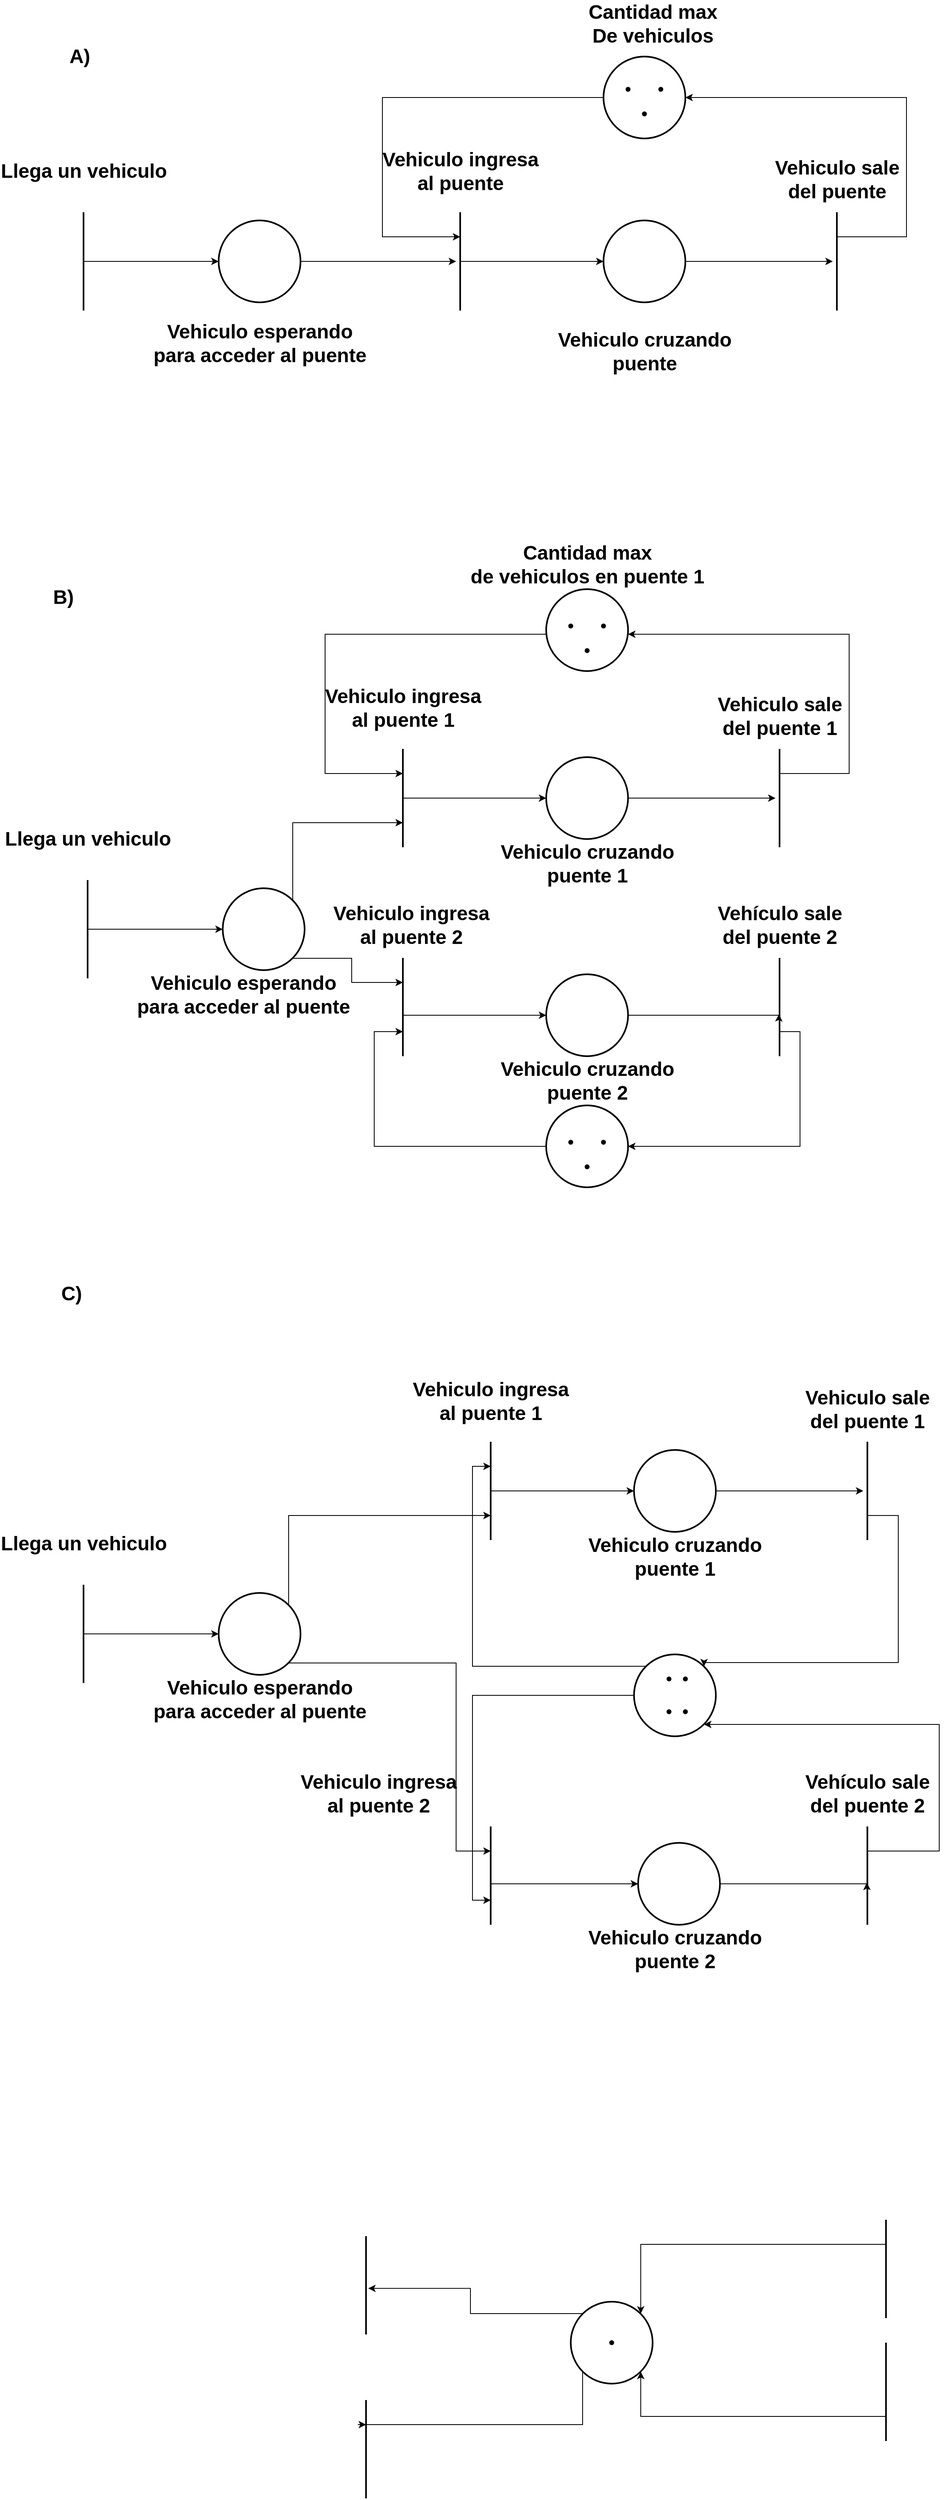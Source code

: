 <mxfile version="15.7.1" type="device"><diagram id="NvuIaBjEWWRvRsg5HXmi" name="Page-1"><mxGraphModel dx="2264" dy="803" grid="1" gridSize="10" guides="1" tooltips="1" connect="1" arrows="1" fold="1" page="1" pageScale="1" pageWidth="827" pageHeight="1169" math="0" shadow="0"><root><mxCell id="0"/><mxCell id="1" parent="0"/><mxCell id="IrgZ_g6ndEQJftwHDZR0-11" style="edgeStyle=orthogonalEdgeStyle;rounded=0;orthogonalLoop=1;jettySize=auto;html=1;exitX=1;exitY=0.5;exitDx=0;exitDy=0;exitPerimeter=0;" parent="1" source="IrgZ_g6ndEQJftwHDZR0-3" target="IrgZ_g6ndEQJftwHDZR0-10" edge="1"><mxGeometry relative="1" as="geometry"/></mxCell><mxCell id="IrgZ_g6ndEQJftwHDZR0-3" value="" style="strokeWidth=2;html=1;shape=mxgraph.flowchart.start_2;whiteSpace=wrap;" parent="1" vertex="1"><mxGeometry x="210" y="290" width="100" height="100" as="geometry"/></mxCell><mxCell id="IrgZ_g6ndEQJftwHDZR0-5" style="edgeStyle=orthogonalEdgeStyle;rounded=0;orthogonalLoop=1;jettySize=auto;html=1;exitX=0.75;exitY=0.5;exitDx=0;exitDy=0;exitPerimeter=0;entryX=0;entryY=0.5;entryDx=0;entryDy=0;entryPerimeter=0;" parent="1" source="IrgZ_g6ndEQJftwHDZR0-4" target="IrgZ_g6ndEQJftwHDZR0-3" edge="1"><mxGeometry relative="1" as="geometry"><Array as="points"><mxPoint x="45" y="340"/></Array></mxGeometry></mxCell><mxCell id="IrgZ_g6ndEQJftwHDZR0-4" value="" style="line;strokeWidth=2;direction=south;html=1;fillColor=#000000;" parent="1" vertex="1"><mxGeometry x="40" y="280" width="10" height="120" as="geometry"/></mxCell><mxCell id="IrgZ_g6ndEQJftwHDZR0-7" value="&lt;font style=&quot;vertical-align: inherit&quot;&gt;&lt;font style=&quot;vertical-align: inherit&quot;&gt;Llega un vehiculo&lt;/font&gt;&lt;/font&gt;" style="text;strokeColor=none;fillColor=none;html=1;fontSize=24;fontStyle=1;verticalAlign=middle;align=center;" parent="1" vertex="1"><mxGeometry x="-5" y="210" width="100" height="40" as="geometry"/></mxCell><mxCell id="IrgZ_g6ndEQJftwHDZR0-9" value="&lt;font style=&quot;vertical-align: inherit&quot;&gt;&lt;font style=&quot;vertical-align: inherit&quot;&gt;&lt;font style=&quot;vertical-align: inherit&quot;&gt;&lt;font style=&quot;vertical-align: inherit&quot;&gt;Vehiculo esperando&lt;br&gt;para acceder al puente&lt;br&gt;&lt;/font&gt;&lt;/font&gt;&lt;/font&gt;&lt;/font&gt;" style="text;strokeColor=none;fillColor=none;html=1;fontSize=24;fontStyle=1;verticalAlign=middle;align=center;" parent="1" vertex="1"><mxGeometry x="210" y="420" width="100" height="40" as="geometry"/></mxCell><mxCell id="IrgZ_g6ndEQJftwHDZR0-14" style="edgeStyle=orthogonalEdgeStyle;rounded=0;orthogonalLoop=1;jettySize=auto;html=1;exitX=0.75;exitY=0.5;exitDx=0;exitDy=0;exitPerimeter=0;entryX=0;entryY=0.5;entryDx=0;entryDy=0;entryPerimeter=0;" parent="1" source="IrgZ_g6ndEQJftwHDZR0-10" target="IrgZ_g6ndEQJftwHDZR0-13" edge="1"><mxGeometry relative="1" as="geometry"><Array as="points"><mxPoint x="505" y="340"/></Array></mxGeometry></mxCell><mxCell id="IrgZ_g6ndEQJftwHDZR0-10" value="" style="line;strokeWidth=2;direction=south;html=1;fillColor=#000000;" parent="1" vertex="1"><mxGeometry x="500" y="280" width="10" height="120" as="geometry"/></mxCell><mxCell id="IrgZ_g6ndEQJftwHDZR0-12" value="&lt;font style=&quot;vertical-align: inherit&quot;&gt;&lt;font style=&quot;vertical-align: inherit&quot;&gt;Vehiculo ingresa&lt;br&gt;al puente&lt;br&gt;&lt;/font&gt;&lt;/font&gt;" style="text;strokeColor=none;fillColor=none;html=1;fontSize=24;fontStyle=1;verticalAlign=middle;align=center;" parent="1" vertex="1"><mxGeometry x="455" y="210" width="100" height="40" as="geometry"/></mxCell><mxCell id="IrgZ_g6ndEQJftwHDZR0-17" style="edgeStyle=orthogonalEdgeStyle;rounded=0;orthogonalLoop=1;jettySize=auto;html=1;exitX=1;exitY=0.5;exitDx=0;exitDy=0;exitPerimeter=0;" parent="1" source="IrgZ_g6ndEQJftwHDZR0-13" target="IrgZ_g6ndEQJftwHDZR0-16" edge="1"><mxGeometry relative="1" as="geometry"/></mxCell><mxCell id="IrgZ_g6ndEQJftwHDZR0-13" value="" style="strokeWidth=2;html=1;shape=mxgraph.flowchart.start_2;whiteSpace=wrap;" parent="1" vertex="1"><mxGeometry x="680" y="290" width="100" height="100" as="geometry"/></mxCell><mxCell id="IrgZ_g6ndEQJftwHDZR0-15" value="&lt;font style=&quot;vertical-align: inherit&quot;&gt;&lt;font style=&quot;vertical-align: inherit&quot;&gt;&lt;font style=&quot;vertical-align: inherit&quot;&gt;&lt;font style=&quot;vertical-align: inherit&quot;&gt;Vehiculo cruzando&lt;br&gt;&lt;/font&gt;&lt;/font&gt;&lt;font style=&quot;vertical-align: inherit&quot;&gt;&lt;font style=&quot;vertical-align: inherit&quot;&gt;puente&lt;/font&gt;&lt;/font&gt;&lt;br&gt;&lt;/font&gt;&lt;/font&gt;" style="text;strokeColor=none;fillColor=none;html=1;fontSize=24;fontStyle=1;verticalAlign=middle;align=center;" parent="1" vertex="1"><mxGeometry x="680" y="430" width="100" height="40" as="geometry"/></mxCell><mxCell id="IrgZ_g6ndEQJftwHDZR0-24" style="edgeStyle=orthogonalEdgeStyle;rounded=0;orthogonalLoop=1;jettySize=auto;html=1;exitX=0.25;exitY=0.5;exitDx=0;exitDy=0;exitPerimeter=0;entryX=1;entryY=0.5;entryDx=0;entryDy=0;entryPerimeter=0;" parent="1" source="IrgZ_g6ndEQJftwHDZR0-16" target="IrgZ_g6ndEQJftwHDZR0-20" edge="1"><mxGeometry relative="1" as="geometry"><Array as="points"><mxPoint x="1050" y="310"/><mxPoint x="1050" y="140"/></Array></mxGeometry></mxCell><mxCell id="IrgZ_g6ndEQJftwHDZR0-16" value="" style="line;strokeWidth=2;direction=south;html=1;fillColor=#000000;" parent="1" vertex="1"><mxGeometry x="960" y="280" width="10" height="120" as="geometry"/></mxCell><mxCell id="IrgZ_g6ndEQJftwHDZR0-18" value="&lt;font style=&quot;vertical-align: inherit&quot;&gt;&lt;font style=&quot;vertical-align: inherit&quot;&gt;&lt;font style=&quot;vertical-align: inherit&quot;&gt;&lt;font style=&quot;vertical-align: inherit&quot;&gt;Vehiculo sale&lt;br&gt;&lt;/font&gt;&lt;/font&gt;&lt;font style=&quot;vertical-align: inherit&quot;&gt;&lt;font style=&quot;vertical-align: inherit&quot;&gt;del puente&lt;/font&gt;&lt;/font&gt;&lt;br&gt;&lt;/font&gt;&lt;/font&gt;" style="text;strokeColor=none;fillColor=none;html=1;fontSize=24;fontStyle=1;verticalAlign=middle;align=center;" parent="1" vertex="1"><mxGeometry x="915" y="220" width="100" height="40" as="geometry"/></mxCell><mxCell id="IrgZ_g6ndEQJftwHDZR0-25" style="edgeStyle=orthogonalEdgeStyle;rounded=0;orthogonalLoop=1;jettySize=auto;html=1;exitX=0;exitY=0.5;exitDx=0;exitDy=0;exitPerimeter=0;entryX=0.25;entryY=0.5;entryDx=0;entryDy=0;entryPerimeter=0;" parent="1" source="IrgZ_g6ndEQJftwHDZR0-20" target="IrgZ_g6ndEQJftwHDZR0-10" edge="1"><mxGeometry relative="1" as="geometry"><Array as="points"><mxPoint x="410" y="140"/><mxPoint x="410" y="310"/></Array></mxGeometry></mxCell><mxCell id="IrgZ_g6ndEQJftwHDZR0-20" value="" style="strokeWidth=2;html=1;shape=mxgraph.flowchart.start_2;whiteSpace=wrap;" parent="1" vertex="1"><mxGeometry x="680" y="90" width="100" height="100" as="geometry"/></mxCell><mxCell id="IrgZ_g6ndEQJftwHDZR0-21" value="" style="shape=waypoint;sketch=0;fillStyle=solid;size=6;pointerEvents=1;points=[];fillColor=none;resizable=0;rotatable=0;perimeter=centerPerimeter;snapToPoint=1;" parent="1" vertex="1"><mxGeometry x="690" y="110" width="40" height="40" as="geometry"/></mxCell><mxCell id="IrgZ_g6ndEQJftwHDZR0-22" value="" style="shape=waypoint;sketch=0;fillStyle=solid;size=6;pointerEvents=1;points=[];fillColor=none;resizable=0;rotatable=0;perimeter=centerPerimeter;snapToPoint=1;fontStyle=1" parent="1" vertex="1"><mxGeometry x="730" y="110" width="40" height="40" as="geometry"/></mxCell><mxCell id="IrgZ_g6ndEQJftwHDZR0-23" value="" style="shape=waypoint;sketch=0;fillStyle=solid;size=6;pointerEvents=1;points=[];fillColor=none;resizable=0;rotatable=0;perimeter=centerPerimeter;snapToPoint=1;" parent="1" vertex="1"><mxGeometry x="710" y="140" width="40" height="40" as="geometry"/></mxCell><mxCell id="IrgZ_g6ndEQJftwHDZR0-56" style="edgeStyle=orthogonalEdgeStyle;rounded=0;orthogonalLoop=1;jettySize=auto;html=1;exitX=0.855;exitY=0.145;exitDx=0;exitDy=0;exitPerimeter=0;entryX=0.75;entryY=0.5;entryDx=0;entryDy=0;entryPerimeter=0;" parent="1" source="IrgZ_g6ndEQJftwHDZR0-31" target="IrgZ_g6ndEQJftwHDZR0-37" edge="1"><mxGeometry relative="1" as="geometry"><Array as="points"><mxPoint x="301" y="1025"/></Array></mxGeometry></mxCell><mxCell id="IrgZ_g6ndEQJftwHDZR0-58" style="edgeStyle=orthogonalEdgeStyle;rounded=0;orthogonalLoop=1;jettySize=auto;html=1;exitX=0.855;exitY=0.855;exitDx=0;exitDy=0;exitPerimeter=0;entryX=0.25;entryY=0.5;entryDx=0;entryDy=0;entryPerimeter=0;" parent="1" source="IrgZ_g6ndEQJftwHDZR0-31" target="IrgZ_g6ndEQJftwHDZR0-57" edge="1"><mxGeometry relative="1" as="geometry"/></mxCell><mxCell id="IrgZ_g6ndEQJftwHDZR0-31" value="" style="strokeWidth=2;html=1;shape=mxgraph.flowchart.start_2;whiteSpace=wrap;" parent="1" vertex="1"><mxGeometry x="215" y="1105" width="100" height="100" as="geometry"/></mxCell><mxCell id="IrgZ_g6ndEQJftwHDZR0-32" style="edgeStyle=orthogonalEdgeStyle;rounded=0;orthogonalLoop=1;jettySize=auto;html=1;exitX=0.75;exitY=0.5;exitDx=0;exitDy=0;exitPerimeter=0;entryX=0;entryY=0.5;entryDx=0;entryDy=0;entryPerimeter=0;" parent="1" source="IrgZ_g6ndEQJftwHDZR0-33" target="IrgZ_g6ndEQJftwHDZR0-31" edge="1"><mxGeometry relative="1" as="geometry"><Array as="points"><mxPoint x="50" y="1155"/></Array></mxGeometry></mxCell><mxCell id="IrgZ_g6ndEQJftwHDZR0-33" value="" style="line;strokeWidth=2;direction=south;html=1;fillColor=#000000;" parent="1" vertex="1"><mxGeometry x="45" y="1095" width="10" height="120" as="geometry"/></mxCell><mxCell id="IrgZ_g6ndEQJftwHDZR0-34" value="&lt;font style=&quot;vertical-align: inherit&quot;&gt;&lt;font style=&quot;vertical-align: inherit&quot;&gt;Llega un vehiculo&lt;/font&gt;&lt;/font&gt;" style="text;strokeColor=none;fillColor=none;html=1;fontSize=24;fontStyle=1;verticalAlign=middle;align=center;" parent="1" vertex="1"><mxGeometry y="1025" width="100" height="40" as="geometry"/></mxCell><mxCell id="IrgZ_g6ndEQJftwHDZR0-35" value="&lt;font style=&quot;vertical-align: inherit&quot;&gt;&lt;font style=&quot;vertical-align: inherit&quot;&gt;&lt;font style=&quot;vertical-align: inherit&quot;&gt;&lt;font style=&quot;vertical-align: inherit&quot;&gt;Vehiculo esperando&lt;br&gt;para acceder al puente&lt;br&gt;&lt;/font&gt;&lt;/font&gt;&lt;/font&gt;&lt;/font&gt;" style="text;strokeColor=none;fillColor=none;html=1;fontSize=24;fontStyle=1;verticalAlign=middle;align=center;" parent="1" vertex="1"><mxGeometry x="190" y="1215" width="100" height="40" as="geometry"/></mxCell><mxCell id="IrgZ_g6ndEQJftwHDZR0-36" style="edgeStyle=orthogonalEdgeStyle;rounded=0;orthogonalLoop=1;jettySize=auto;html=1;exitX=0.75;exitY=0.5;exitDx=0;exitDy=0;exitPerimeter=0;entryX=0;entryY=0.5;entryDx=0;entryDy=0;entryPerimeter=0;" parent="1" source="IrgZ_g6ndEQJftwHDZR0-37" target="IrgZ_g6ndEQJftwHDZR0-40" edge="1"><mxGeometry relative="1" as="geometry"><Array as="points"><mxPoint x="435" y="995"/></Array></mxGeometry></mxCell><mxCell id="IrgZ_g6ndEQJftwHDZR0-37" value="" style="line;strokeWidth=2;direction=south;html=1;fillColor=#000000;" parent="1" vertex="1"><mxGeometry x="430" y="935" width="10" height="120" as="geometry"/></mxCell><mxCell id="IrgZ_g6ndEQJftwHDZR0-38" value="&lt;font style=&quot;vertical-align: inherit&quot;&gt;&lt;font style=&quot;vertical-align: inherit&quot;&gt;&lt;font style=&quot;vertical-align: inherit&quot;&gt;&lt;font style=&quot;vertical-align: inherit&quot;&gt;Vehiculo ingresa &lt;/font&gt;&lt;/font&gt;&lt;br&gt;&lt;font style=&quot;vertical-align: inherit&quot;&gt;&lt;font style=&quot;vertical-align: inherit&quot;&gt;al puente 1&lt;/font&gt;&lt;/font&gt;&lt;br&gt;&lt;/font&gt;&lt;/font&gt;" style="text;strokeColor=none;fillColor=none;html=1;fontSize=24;fontStyle=1;verticalAlign=middle;align=center;" parent="1" vertex="1"><mxGeometry x="385" y="865" width="100" height="40" as="geometry"/></mxCell><mxCell id="IrgZ_g6ndEQJftwHDZR0-39" style="edgeStyle=orthogonalEdgeStyle;rounded=0;orthogonalLoop=1;jettySize=auto;html=1;exitX=1;exitY=0.5;exitDx=0;exitDy=0;exitPerimeter=0;" parent="1" source="IrgZ_g6ndEQJftwHDZR0-40" target="IrgZ_g6ndEQJftwHDZR0-44" edge="1"><mxGeometry relative="1" as="geometry"/></mxCell><mxCell id="IrgZ_g6ndEQJftwHDZR0-40" value="" style="strokeWidth=2;html=1;shape=mxgraph.flowchart.start_2;whiteSpace=wrap;" parent="1" vertex="1"><mxGeometry x="610" y="945" width="100" height="100" as="geometry"/></mxCell><mxCell id="IrgZ_g6ndEQJftwHDZR0-41" value="&lt;font style=&quot;vertical-align: inherit&quot;&gt;&lt;font style=&quot;vertical-align: inherit&quot;&gt;&lt;font style=&quot;vertical-align: inherit&quot;&gt;&lt;font style=&quot;vertical-align: inherit&quot;&gt;&lt;font style=&quot;vertical-align: inherit&quot;&gt;&lt;font style=&quot;vertical-align: inherit&quot;&gt;Vehiculo cruzando &lt;/font&gt;&lt;/font&gt;&lt;br&gt;&lt;/font&gt;&lt;/font&gt;&lt;font style=&quot;vertical-align: inherit&quot;&gt;&lt;font style=&quot;vertical-align: inherit&quot;&gt;&lt;font style=&quot;vertical-align: inherit&quot;&gt;&lt;font style=&quot;vertical-align: inherit&quot;&gt;puente 1&lt;/font&gt;&lt;/font&gt;&lt;/font&gt;&lt;/font&gt;&lt;br&gt;&lt;/font&gt;&lt;/font&gt;" style="text;strokeColor=none;fillColor=none;html=1;fontSize=24;fontStyle=1;verticalAlign=middle;align=center;" parent="1" vertex="1"><mxGeometry x="610" y="1055" width="100" height="40" as="geometry"/></mxCell><mxCell id="IrgZ_g6ndEQJftwHDZR0-42" style="edgeStyle=orthogonalEdgeStyle;rounded=0;orthogonalLoop=1;jettySize=auto;html=1;exitX=0.25;exitY=0.5;exitDx=0;exitDy=0;exitPerimeter=0;entryX=1;entryY=0.5;entryDx=0;entryDy=0;entryPerimeter=0;" parent="1" source="IrgZ_g6ndEQJftwHDZR0-44" edge="1"><mxGeometry relative="1" as="geometry"><Array as="points"><mxPoint x="980" y="965"/><mxPoint x="980" y="795"/></Array><mxPoint x="710" y="795" as="targetPoint"/></mxGeometry></mxCell><mxCell id="IrgZ_g6ndEQJftwHDZR0-44" value="" style="line;strokeWidth=2;direction=south;html=1;fillColor=#000000;" parent="1" vertex="1"><mxGeometry x="890" y="935" width="10" height="120" as="geometry"/></mxCell><mxCell id="IrgZ_g6ndEQJftwHDZR0-45" value="&lt;font style=&quot;vertical-align: inherit&quot;&gt;&lt;font style=&quot;vertical-align: inherit&quot;&gt;&lt;font style=&quot;vertical-align: inherit&quot;&gt;&lt;font style=&quot;vertical-align: inherit&quot;&gt;&lt;font style=&quot;vertical-align: inherit&quot;&gt;&lt;font style=&quot;vertical-align: inherit&quot;&gt;Vehiculo sale&lt;/font&gt;&lt;/font&gt;&lt;br&gt;&lt;/font&gt;&lt;/font&gt;&lt;font style=&quot;vertical-align: inherit&quot;&gt;&lt;font style=&quot;vertical-align: inherit&quot;&gt;&lt;font style=&quot;vertical-align: inherit&quot;&gt;&lt;font style=&quot;vertical-align: inherit&quot;&gt;del puente 1&lt;/font&gt;&lt;/font&gt;&lt;/font&gt;&lt;/font&gt;&lt;br&gt;&lt;/font&gt;&lt;/font&gt;" style="text;strokeColor=none;fillColor=none;html=1;fontSize=24;fontStyle=1;verticalAlign=middle;align=center;" parent="1" vertex="1"><mxGeometry x="845" y="875" width="100" height="40" as="geometry"/></mxCell><mxCell id="IrgZ_g6ndEQJftwHDZR0-46" style="edgeStyle=orthogonalEdgeStyle;rounded=0;orthogonalLoop=1;jettySize=auto;html=1;exitX=0;exitY=0.5;exitDx=0;exitDy=0;exitPerimeter=0;entryX=0.25;entryY=0.5;entryDx=0;entryDy=0;entryPerimeter=0;" parent="1" target="IrgZ_g6ndEQJftwHDZR0-37" edge="1"><mxGeometry relative="1" as="geometry"><Array as="points"><mxPoint x="340" y="795"/><mxPoint x="340" y="965"/></Array><mxPoint x="610" y="795" as="sourcePoint"/></mxGeometry></mxCell><mxCell id="IrgZ_g6ndEQJftwHDZR0-47" value="" style="strokeWidth=2;html=1;shape=mxgraph.flowchart.start_2;whiteSpace=wrap;" parent="1" vertex="1"><mxGeometry x="610" y="740" width="100" height="100" as="geometry"/></mxCell><mxCell id="IrgZ_g6ndEQJftwHDZR0-48" value="" style="shape=waypoint;sketch=0;fillStyle=solid;size=6;pointerEvents=1;points=[];fillColor=none;resizable=0;rotatable=0;perimeter=centerPerimeter;snapToPoint=1;" parent="1" vertex="1"><mxGeometry x="620" y="765" width="40" height="40" as="geometry"/></mxCell><mxCell id="IrgZ_g6ndEQJftwHDZR0-49" value="" style="shape=waypoint;sketch=0;fillStyle=solid;size=6;pointerEvents=1;points=[];fillColor=none;resizable=0;rotatable=0;perimeter=centerPerimeter;snapToPoint=1;fontStyle=1" parent="1" vertex="1"><mxGeometry x="660" y="765" width="40" height="40" as="geometry"/></mxCell><mxCell id="IrgZ_g6ndEQJftwHDZR0-50" value="" style="shape=waypoint;sketch=0;fillStyle=solid;size=6;pointerEvents=1;points=[];fillColor=none;resizable=0;rotatable=0;perimeter=centerPerimeter;snapToPoint=1;" parent="1" vertex="1"><mxGeometry x="640" y="795" width="40" height="40" as="geometry"/></mxCell><mxCell id="IrgZ_g6ndEQJftwHDZR0-52" value="&lt;font style=&quot;vertical-align: inherit&quot;&gt;&lt;font style=&quot;vertical-align: inherit&quot;&gt;A)&lt;/font&gt;&lt;/font&gt;" style="text;strokeColor=none;fillColor=none;html=1;fontSize=24;fontStyle=1;verticalAlign=middle;align=center;" parent="1" vertex="1"><mxGeometry x="-10" y="70" width="100" height="40" as="geometry"/></mxCell><mxCell id="IrgZ_g6ndEQJftwHDZR0-54" value="&lt;font style=&quot;vertical-align: inherit&quot;&gt;&lt;font style=&quot;vertical-align: inherit&quot;&gt;&lt;font style=&quot;vertical-align: inherit&quot;&gt;&lt;font style=&quot;vertical-align: inherit&quot;&gt;Cantidad max&lt;br&gt;&lt;/font&gt;&lt;/font&gt;&lt;font style=&quot;vertical-align: inherit&quot;&gt;&lt;font style=&quot;vertical-align: inherit&quot;&gt;De vehiculos&lt;/font&gt;&lt;/font&gt;&lt;br&gt;&lt;/font&gt;&lt;/font&gt;" style="text;strokeColor=none;fillColor=none;html=1;fontSize=24;fontStyle=1;verticalAlign=middle;align=center;" parent="1" vertex="1"><mxGeometry x="690" y="30" width="100" height="40" as="geometry"/></mxCell><mxCell id="IrgZ_g6ndEQJftwHDZR0-55" value="&lt;font style=&quot;vertical-align: inherit&quot;&gt;&lt;font style=&quot;vertical-align: inherit&quot;&gt;&lt;font style=&quot;vertical-align: inherit&quot;&gt;&lt;font style=&quot;vertical-align: inherit&quot;&gt;&lt;font style=&quot;vertical-align: inherit&quot;&gt;&lt;font style=&quot;vertical-align: inherit&quot;&gt;Cantidad max &lt;/font&gt;&lt;/font&gt;&lt;br&gt;&lt;/font&gt;&lt;/font&gt;&lt;font style=&quot;vertical-align: inherit&quot;&gt;&lt;font style=&quot;vertical-align: inherit&quot;&gt;&lt;font style=&quot;vertical-align: inherit&quot;&gt;&lt;font style=&quot;vertical-align: inherit&quot;&gt;de vehiculos en puente 1&lt;/font&gt;&lt;/font&gt;&lt;/font&gt;&lt;/font&gt;&lt;br&gt;&lt;/font&gt;&lt;/font&gt;" style="text;strokeColor=none;fillColor=none;html=1;fontSize=24;fontStyle=1;verticalAlign=middle;align=center;" parent="1" vertex="1"><mxGeometry x="610" y="690" width="100" height="40" as="geometry"/></mxCell><mxCell id="IrgZ_g6ndEQJftwHDZR0-60" style="edgeStyle=orthogonalEdgeStyle;rounded=0;orthogonalLoop=1;jettySize=auto;html=1;exitX=0.75;exitY=0.5;exitDx=0;exitDy=0;exitPerimeter=0;entryX=0;entryY=0.5;entryDx=0;entryDy=0;entryPerimeter=0;" parent="1" source="IrgZ_g6ndEQJftwHDZR0-57" target="IrgZ_g6ndEQJftwHDZR0-59" edge="1"><mxGeometry relative="1" as="geometry"><Array as="points"><mxPoint x="435" y="1260"/></Array></mxGeometry></mxCell><mxCell id="IrgZ_g6ndEQJftwHDZR0-57" value="" style="line;strokeWidth=2;direction=south;html=1;fillColor=#000000;" parent="1" vertex="1"><mxGeometry x="430" y="1190" width="10" height="120" as="geometry"/></mxCell><mxCell id="IrgZ_g6ndEQJftwHDZR0-62" style="edgeStyle=orthogonalEdgeStyle;rounded=0;orthogonalLoop=1;jettySize=auto;html=1;exitX=1;exitY=0.5;exitDx=0;exitDy=0;exitPerimeter=0;entryX=0.572;entryY=0.567;entryDx=0;entryDy=0;entryPerimeter=0;" parent="1" source="IrgZ_g6ndEQJftwHDZR0-59" target="IrgZ_g6ndEQJftwHDZR0-61" edge="1"><mxGeometry relative="1" as="geometry"><Array as="points"><mxPoint x="894" y="1260"/></Array></mxGeometry></mxCell><mxCell id="IrgZ_g6ndEQJftwHDZR0-59" value="" style="strokeWidth=2;html=1;shape=mxgraph.flowchart.start_2;whiteSpace=wrap;" parent="1" vertex="1"><mxGeometry x="610" y="1210" width="100" height="100" as="geometry"/></mxCell><mxCell id="IrgZ_g6ndEQJftwHDZR0-69" style="edgeStyle=orthogonalEdgeStyle;rounded=0;orthogonalLoop=1;jettySize=auto;html=1;exitX=0.75;exitY=0.5;exitDx=0;exitDy=0;exitPerimeter=0;entryX=1;entryY=0.5;entryDx=0;entryDy=0;entryPerimeter=0;" parent="1" source="IrgZ_g6ndEQJftwHDZR0-61" target="IrgZ_g6ndEQJftwHDZR0-63" edge="1"><mxGeometry relative="1" as="geometry"><Array as="points"><mxPoint x="920" y="1280"/><mxPoint x="920" y="1420"/></Array></mxGeometry></mxCell><mxCell id="IrgZ_g6ndEQJftwHDZR0-61" value="" style="line;strokeWidth=2;direction=south;html=1;fillColor=#000000;" parent="1" vertex="1"><mxGeometry x="890" y="1190" width="10" height="120" as="geometry"/></mxCell><mxCell id="IrgZ_g6ndEQJftwHDZR0-70" style="edgeStyle=orthogonalEdgeStyle;rounded=0;orthogonalLoop=1;jettySize=auto;html=1;exitX=0;exitY=0.5;exitDx=0;exitDy=0;exitPerimeter=0;entryX=0.75;entryY=0.5;entryDx=0;entryDy=0;entryPerimeter=0;" parent="1" source="IrgZ_g6ndEQJftwHDZR0-63" target="IrgZ_g6ndEQJftwHDZR0-57" edge="1"><mxGeometry relative="1" as="geometry"><Array as="points"><mxPoint x="400" y="1420"/><mxPoint x="400" y="1280"/></Array></mxGeometry></mxCell><mxCell id="IrgZ_g6ndEQJftwHDZR0-63" value="" style="strokeWidth=2;html=1;shape=mxgraph.flowchart.start_2;whiteSpace=wrap;" parent="1" vertex="1"><mxGeometry x="610" y="1370" width="100" height="100" as="geometry"/></mxCell><mxCell id="IrgZ_g6ndEQJftwHDZR0-64" value="" style="shape=waypoint;sketch=0;fillStyle=solid;size=6;pointerEvents=1;points=[];fillColor=none;resizable=0;rotatable=0;perimeter=centerPerimeter;snapToPoint=1;" parent="1" vertex="1"><mxGeometry x="620" y="1395" width="40" height="40" as="geometry"/></mxCell><mxCell id="IrgZ_g6ndEQJftwHDZR0-65" value="" style="shape=waypoint;sketch=0;fillStyle=solid;size=6;pointerEvents=1;points=[];fillColor=none;resizable=0;rotatable=0;perimeter=centerPerimeter;snapToPoint=1;fontStyle=1" parent="1" vertex="1"><mxGeometry x="660" y="1395" width="40" height="40" as="geometry"/></mxCell><mxCell id="IrgZ_g6ndEQJftwHDZR0-66" value="" style="shape=waypoint;sketch=0;fillStyle=solid;size=6;pointerEvents=1;points=[];fillColor=none;resizable=0;rotatable=0;perimeter=centerPerimeter;snapToPoint=1;" parent="1" vertex="1"><mxGeometry x="640" y="1425" width="40" height="40" as="geometry"/></mxCell><mxCell id="IrgZ_g6ndEQJftwHDZR0-71" value="&lt;font style=&quot;vertical-align: inherit&quot;&gt;&lt;font style=&quot;vertical-align: inherit&quot;&gt;&lt;font style=&quot;vertical-align: inherit&quot;&gt;&lt;font style=&quot;vertical-align: inherit&quot;&gt;&lt;font style=&quot;vertical-align: inherit&quot;&gt;&lt;font style=&quot;vertical-align: inherit&quot;&gt;&lt;font style=&quot;vertical-align: inherit&quot;&gt;&lt;font style=&quot;vertical-align: inherit&quot;&gt;Vehiculo cruzando &lt;/font&gt;&lt;/font&gt;&lt;/font&gt;&lt;/font&gt;&lt;br&gt;&lt;/font&gt;&lt;/font&gt;&lt;font style=&quot;vertical-align: inherit&quot;&gt;&lt;font style=&quot;vertical-align: inherit&quot;&gt;&lt;font style=&quot;vertical-align: inherit&quot;&gt;&lt;font style=&quot;vertical-align: inherit&quot;&gt;&lt;font style=&quot;vertical-align: inherit&quot;&gt;&lt;font style=&quot;vertical-align: inherit&quot;&gt;puente 2&lt;/font&gt;&lt;/font&gt;&lt;/font&gt;&lt;/font&gt;&lt;/font&gt;&lt;/font&gt;&lt;br&gt;&lt;/font&gt;&lt;/font&gt;" style="text;strokeColor=none;fillColor=none;html=1;fontSize=24;fontStyle=1;verticalAlign=middle;align=center;" parent="1" vertex="1"><mxGeometry x="610" y="1320" width="100" height="40" as="geometry"/></mxCell><mxCell id="IrgZ_g6ndEQJftwHDZR0-72" value="&lt;font style=&quot;vertical-align: inherit&quot;&gt;&lt;font style=&quot;vertical-align: inherit&quot;&gt;&lt;font style=&quot;vertical-align: inherit&quot;&gt;&lt;font style=&quot;vertical-align: inherit&quot;&gt;&lt;font style=&quot;vertical-align: inherit&quot;&gt;&lt;font style=&quot;vertical-align: inherit&quot;&gt;Vehiculo ingresa &lt;/font&gt;&lt;/font&gt;&lt;/font&gt;&lt;/font&gt;&lt;br&gt;&lt;font style=&quot;vertical-align: inherit&quot;&gt;&lt;font style=&quot;vertical-align: inherit&quot;&gt;&lt;font style=&quot;vertical-align: inherit&quot;&gt;&lt;font style=&quot;vertical-align: inherit&quot;&gt;al puente 2&lt;/font&gt;&lt;/font&gt;&lt;/font&gt;&lt;/font&gt;&lt;br&gt;&lt;/font&gt;&lt;/font&gt;" style="text;strokeColor=none;fillColor=none;html=1;fontSize=24;fontStyle=1;verticalAlign=middle;align=center;" parent="1" vertex="1"><mxGeometry x="395" y="1130" width="100" height="40" as="geometry"/></mxCell><mxCell id="IrgZ_g6ndEQJftwHDZR0-73" value="&lt;font style=&quot;vertical-align: inherit&quot;&gt;&lt;font style=&quot;vertical-align: inherit&quot;&gt;&lt;font style=&quot;vertical-align: inherit&quot;&gt;&lt;font style=&quot;vertical-align: inherit&quot;&gt;&lt;font style=&quot;vertical-align: inherit&quot;&gt;&lt;font style=&quot;vertical-align: inherit&quot;&gt;&lt;font style=&quot;vertical-align: inherit&quot;&gt;&lt;font style=&quot;vertical-align: inherit&quot;&gt;&lt;font style=&quot;vertical-align: inherit&quot;&gt;&lt;font style=&quot;vertical-align: inherit&quot;&gt;Vehículo sale&lt;/font&gt;&lt;/font&gt;&lt;/font&gt;&lt;/font&gt;&lt;/font&gt;&lt;/font&gt;&lt;/font&gt;&lt;/font&gt;&lt;br&gt;&lt;font style=&quot;vertical-align: inherit&quot;&gt;&lt;font style=&quot;vertical-align: inherit&quot;&gt;&lt;font style=&quot;vertical-align: inherit&quot;&gt;&lt;font style=&quot;vertical-align: inherit&quot;&gt;&lt;font style=&quot;vertical-align: inherit&quot;&gt;&lt;font style=&quot;vertical-align: inherit&quot;&gt;&lt;font style=&quot;vertical-align: inherit&quot;&gt;&lt;font style=&quot;vertical-align: inherit&quot;&gt;del puente 2&lt;/font&gt;&lt;/font&gt;&lt;/font&gt;&lt;/font&gt;&lt;/font&gt;&lt;/font&gt;&lt;/font&gt;&lt;/font&gt;&lt;br&gt;&lt;/font&gt;&lt;/font&gt;" style="text;strokeColor=none;fillColor=none;html=1;fontSize=24;fontStyle=1;verticalAlign=middle;align=center;" parent="1" vertex="1"><mxGeometry x="845" y="1130" width="100" height="40" as="geometry"/></mxCell><mxCell id="IrgZ_g6ndEQJftwHDZR0-74" value="&lt;font style=&quot;vertical-align: inherit&quot;&gt;&lt;font style=&quot;vertical-align: inherit&quot;&gt;&lt;font style=&quot;vertical-align: inherit&quot;&gt;&lt;font style=&quot;vertical-align: inherit&quot;&gt;B)&lt;/font&gt;&lt;/font&gt;&lt;/font&gt;&lt;/font&gt;" style="text;strokeColor=none;fillColor=none;html=1;fontSize=24;fontStyle=1;verticalAlign=middle;align=center;" parent="1" vertex="1"><mxGeometry x="-30" y="730" width="100" height="40" as="geometry"/></mxCell><mxCell id="IrgZ_g6ndEQJftwHDZR0-111" style="edgeStyle=orthogonalEdgeStyle;rounded=0;orthogonalLoop=1;jettySize=auto;html=1;exitX=0.855;exitY=0.145;exitDx=0;exitDy=0;exitPerimeter=0;entryX=0.75;entryY=0.5;entryDx=0;entryDy=0;entryPerimeter=0;" parent="1" source="IrgZ_g6ndEQJftwHDZR0-77" target="IrgZ_g6ndEQJftwHDZR0-83" edge="1"><mxGeometry relative="1" as="geometry"><Array as="points"><mxPoint x="296" y="1871"/></Array></mxGeometry></mxCell><mxCell id="IrgZ_g6ndEQJftwHDZR0-112" style="edgeStyle=orthogonalEdgeStyle;rounded=0;orthogonalLoop=1;jettySize=auto;html=1;exitX=0.855;exitY=0.855;exitDx=0;exitDy=0;exitPerimeter=0;entryX=0.25;entryY=0.5;entryDx=0;entryDy=0;entryPerimeter=0;" parent="1" source="IrgZ_g6ndEQJftwHDZR0-77" target="IrgZ_g6ndEQJftwHDZR0-98" edge="1"><mxGeometry relative="1" as="geometry"><Array as="points"><mxPoint x="500" y="2051"/><mxPoint x="500" y="2280"/></Array></mxGeometry></mxCell><mxCell id="IrgZ_g6ndEQJftwHDZR0-77" value="" style="strokeWidth=2;html=1;shape=mxgraph.flowchart.start_2;whiteSpace=wrap;" parent="1" vertex="1"><mxGeometry x="210" y="1965" width="100" height="100" as="geometry"/></mxCell><mxCell id="IrgZ_g6ndEQJftwHDZR0-78" style="edgeStyle=orthogonalEdgeStyle;rounded=0;orthogonalLoop=1;jettySize=auto;html=1;exitX=0.75;exitY=0.5;exitDx=0;exitDy=0;exitPerimeter=0;entryX=0;entryY=0.5;entryDx=0;entryDy=0;entryPerimeter=0;" parent="1" source="IrgZ_g6ndEQJftwHDZR0-79" target="IrgZ_g6ndEQJftwHDZR0-77" edge="1"><mxGeometry relative="1" as="geometry"><Array as="points"><mxPoint x="45" y="2015"/></Array></mxGeometry></mxCell><mxCell id="IrgZ_g6ndEQJftwHDZR0-79" value="" style="line;strokeWidth=2;direction=south;html=1;fillColor=#000000;" parent="1" vertex="1"><mxGeometry x="40" y="1955" width="10" height="120" as="geometry"/></mxCell><mxCell id="IrgZ_g6ndEQJftwHDZR0-80" value="&lt;font style=&quot;vertical-align: inherit&quot;&gt;&lt;font style=&quot;vertical-align: inherit&quot;&gt;Llega un vehiculo&lt;/font&gt;&lt;/font&gt;" style="text;strokeColor=none;fillColor=none;html=1;fontSize=24;fontStyle=1;verticalAlign=middle;align=center;" parent="1" vertex="1"><mxGeometry x="-5" y="1885" width="100" height="40" as="geometry"/></mxCell><mxCell id="IrgZ_g6ndEQJftwHDZR0-81" value="&lt;font style=&quot;vertical-align: inherit&quot;&gt;&lt;font style=&quot;vertical-align: inherit&quot;&gt;&lt;font style=&quot;vertical-align: inherit&quot;&gt;&lt;font style=&quot;vertical-align: inherit&quot;&gt;Vehiculo esperando&lt;br&gt;para acceder al puente&lt;br&gt;&lt;/font&gt;&lt;/font&gt;&lt;/font&gt;&lt;/font&gt;" style="text;strokeColor=none;fillColor=none;html=1;fontSize=24;fontStyle=1;verticalAlign=middle;align=center;" parent="1" vertex="1"><mxGeometry x="210" y="2075" width="100" height="40" as="geometry"/></mxCell><mxCell id="IrgZ_g6ndEQJftwHDZR0-82" style="edgeStyle=orthogonalEdgeStyle;rounded=0;orthogonalLoop=1;jettySize=auto;html=1;exitX=0.75;exitY=0.5;exitDx=0;exitDy=0;exitPerimeter=0;entryX=0;entryY=0.5;entryDx=0;entryDy=0;entryPerimeter=0;" parent="1" source="IrgZ_g6ndEQJftwHDZR0-83" target="IrgZ_g6ndEQJftwHDZR0-86" edge="1"><mxGeometry relative="1" as="geometry"><Array as="points"><mxPoint x="542.25" y="1840.5"/></Array></mxGeometry></mxCell><mxCell id="IrgZ_g6ndEQJftwHDZR0-83" value="" style="line;strokeWidth=2;direction=south;html=1;fillColor=#000000;" parent="1" vertex="1"><mxGeometry x="537.25" y="1780.5" width="10" height="120" as="geometry"/></mxCell><mxCell id="IrgZ_g6ndEQJftwHDZR0-84" value="&lt;font style=&quot;vertical-align: inherit&quot;&gt;&lt;font style=&quot;vertical-align: inherit&quot;&gt;&lt;font style=&quot;vertical-align: inherit&quot;&gt;&lt;font style=&quot;vertical-align: inherit&quot;&gt;Vehiculo ingresa &lt;/font&gt;&lt;/font&gt;&lt;br&gt;&lt;font style=&quot;vertical-align: inherit&quot;&gt;&lt;font style=&quot;vertical-align: inherit&quot;&gt;al puente 1&lt;/font&gt;&lt;/font&gt;&lt;br&gt;&lt;/font&gt;&lt;/font&gt;" style="text;strokeColor=none;fillColor=none;html=1;fontSize=24;fontStyle=1;verticalAlign=middle;align=center;" parent="1" vertex="1"><mxGeometry x="492.25" y="1710.5" width="100" height="40" as="geometry"/></mxCell><mxCell id="IrgZ_g6ndEQJftwHDZR0-85" style="edgeStyle=orthogonalEdgeStyle;rounded=0;orthogonalLoop=1;jettySize=auto;html=1;exitX=1;exitY=0.5;exitDx=0;exitDy=0;exitPerimeter=0;" parent="1" source="IrgZ_g6ndEQJftwHDZR0-86" target="IrgZ_g6ndEQJftwHDZR0-89" edge="1"><mxGeometry relative="1" as="geometry"/></mxCell><mxCell id="IrgZ_g6ndEQJftwHDZR0-86" value="" style="strokeWidth=2;html=1;shape=mxgraph.flowchart.start_2;whiteSpace=wrap;" parent="1" vertex="1"><mxGeometry x="717.25" y="1790.5" width="100" height="100" as="geometry"/></mxCell><mxCell id="IrgZ_g6ndEQJftwHDZR0-87" value="&lt;font style=&quot;vertical-align: inherit&quot;&gt;&lt;font style=&quot;vertical-align: inherit&quot;&gt;&lt;font style=&quot;vertical-align: inherit&quot;&gt;&lt;font style=&quot;vertical-align: inherit&quot;&gt;&lt;font style=&quot;vertical-align: inherit&quot;&gt;&lt;font style=&quot;vertical-align: inherit&quot;&gt;Vehiculo cruzando &lt;/font&gt;&lt;/font&gt;&lt;br&gt;&lt;/font&gt;&lt;/font&gt;&lt;font style=&quot;vertical-align: inherit&quot;&gt;&lt;font style=&quot;vertical-align: inherit&quot;&gt;&lt;font style=&quot;vertical-align: inherit&quot;&gt;&lt;font style=&quot;vertical-align: inherit&quot;&gt;puente 1&lt;/font&gt;&lt;/font&gt;&lt;/font&gt;&lt;/font&gt;&lt;br&gt;&lt;/font&gt;&lt;/font&gt;" style="text;strokeColor=none;fillColor=none;html=1;fontSize=24;fontStyle=1;verticalAlign=middle;align=center;" parent="1" vertex="1"><mxGeometry x="717.25" y="1900.5" width="100" height="40" as="geometry"/></mxCell><mxCell id="IrgZ_g6ndEQJftwHDZR0-120" style="edgeStyle=orthogonalEdgeStyle;rounded=0;orthogonalLoop=1;jettySize=auto;html=1;exitX=0.75;exitY=0.5;exitDx=0;exitDy=0;exitPerimeter=0;entryX=0.855;entryY=0.145;entryDx=0;entryDy=0;entryPerimeter=0;" parent="1" source="IrgZ_g6ndEQJftwHDZR0-89" target="IrgZ_g6ndEQJftwHDZR0-113" edge="1"><mxGeometry relative="1" as="geometry"><Array as="points"><mxPoint x="1040" y="1871"/><mxPoint x="1040" y="2050"/><mxPoint x="803" y="2050"/></Array></mxGeometry></mxCell><mxCell id="IrgZ_g6ndEQJftwHDZR0-89" value="" style="line;strokeWidth=2;direction=south;html=1;fillColor=#000000;" parent="1" vertex="1"><mxGeometry x="997.25" y="1780.5" width="10" height="120" as="geometry"/></mxCell><mxCell id="IrgZ_g6ndEQJftwHDZR0-90" value="&lt;font style=&quot;vertical-align: inherit&quot;&gt;&lt;font style=&quot;vertical-align: inherit&quot;&gt;&lt;font style=&quot;vertical-align: inherit&quot;&gt;&lt;font style=&quot;vertical-align: inherit&quot;&gt;&lt;font style=&quot;vertical-align: inherit&quot;&gt;&lt;font style=&quot;vertical-align: inherit&quot;&gt;Vehiculo sale&lt;/font&gt;&lt;/font&gt;&lt;br&gt;&lt;/font&gt;&lt;/font&gt;&lt;font style=&quot;vertical-align: inherit&quot;&gt;&lt;font style=&quot;vertical-align: inherit&quot;&gt;&lt;font style=&quot;vertical-align: inherit&quot;&gt;&lt;font style=&quot;vertical-align: inherit&quot;&gt;del puente 1&lt;/font&gt;&lt;/font&gt;&lt;/font&gt;&lt;/font&gt;&lt;br&gt;&lt;/font&gt;&lt;/font&gt;" style="text;strokeColor=none;fillColor=none;html=1;fontSize=24;fontStyle=1;verticalAlign=middle;align=center;" parent="1" vertex="1"><mxGeometry x="952.25" y="1720.5" width="100" height="40" as="geometry"/></mxCell><mxCell id="IrgZ_g6ndEQJftwHDZR0-97" style="edgeStyle=orthogonalEdgeStyle;rounded=0;orthogonalLoop=1;jettySize=auto;html=1;exitX=0.75;exitY=0.5;exitDx=0;exitDy=0;exitPerimeter=0;entryX=0;entryY=0.5;entryDx=0;entryDy=0;entryPerimeter=0;" parent="1" source="IrgZ_g6ndEQJftwHDZR0-98" target="IrgZ_g6ndEQJftwHDZR0-100" edge="1"><mxGeometry relative="1" as="geometry"><Array as="points"><mxPoint x="542.25" y="2320"/></Array></mxGeometry></mxCell><mxCell id="IrgZ_g6ndEQJftwHDZR0-98" value="" style="line;strokeWidth=2;direction=south;html=1;fillColor=#000000;" parent="1" vertex="1"><mxGeometry x="537.25" y="2250" width="10" height="120" as="geometry"/></mxCell><mxCell id="IrgZ_g6ndEQJftwHDZR0-99" style="edgeStyle=orthogonalEdgeStyle;rounded=0;orthogonalLoop=1;jettySize=auto;html=1;exitX=1;exitY=0.5;exitDx=0;exitDy=0;exitPerimeter=0;entryX=0.572;entryY=0.567;entryDx=0;entryDy=0;entryPerimeter=0;" parent="1" source="IrgZ_g6ndEQJftwHDZR0-100" target="IrgZ_g6ndEQJftwHDZR0-102" edge="1"><mxGeometry relative="1" as="geometry"><Array as="points"><mxPoint x="1001.25" y="2320"/></Array></mxGeometry></mxCell><mxCell id="IrgZ_g6ndEQJftwHDZR0-100" value="" style="strokeWidth=2;html=1;shape=mxgraph.flowchart.start_2;whiteSpace=wrap;" parent="1" vertex="1"><mxGeometry x="722.25" y="2270" width="100" height="100" as="geometry"/></mxCell><mxCell id="IrgZ_g6ndEQJftwHDZR0-121" style="edgeStyle=orthogonalEdgeStyle;rounded=0;orthogonalLoop=1;jettySize=auto;html=1;exitX=0.25;exitY=0.5;exitDx=0;exitDy=0;exitPerimeter=0;entryX=0.855;entryY=0.855;entryDx=0;entryDy=0;entryPerimeter=0;" parent="1" source="IrgZ_g6ndEQJftwHDZR0-102" target="IrgZ_g6ndEQJftwHDZR0-113" edge="1"><mxGeometry relative="1" as="geometry"><Array as="points"><mxPoint x="1090" y="2280"/><mxPoint x="1090" y="2126"/></Array></mxGeometry></mxCell><mxCell id="IrgZ_g6ndEQJftwHDZR0-102" value="" style="line;strokeWidth=2;direction=south;html=1;fillColor=#000000;" parent="1" vertex="1"><mxGeometry x="997.25" y="2250" width="10" height="120" as="geometry"/></mxCell><mxCell id="IrgZ_g6ndEQJftwHDZR0-108" value="&lt;font style=&quot;vertical-align: inherit&quot;&gt;&lt;font style=&quot;vertical-align: inherit&quot;&gt;&lt;font style=&quot;vertical-align: inherit&quot;&gt;&lt;font style=&quot;vertical-align: inherit&quot;&gt;&lt;font style=&quot;vertical-align: inherit&quot;&gt;&lt;font style=&quot;vertical-align: inherit&quot;&gt;&lt;font style=&quot;vertical-align: inherit&quot;&gt;&lt;font style=&quot;vertical-align: inherit&quot;&gt;Vehiculo cruzando &lt;/font&gt;&lt;/font&gt;&lt;/font&gt;&lt;/font&gt;&lt;br&gt;&lt;/font&gt;&lt;/font&gt;&lt;font style=&quot;vertical-align: inherit&quot;&gt;&lt;font style=&quot;vertical-align: inherit&quot;&gt;&lt;font style=&quot;vertical-align: inherit&quot;&gt;&lt;font style=&quot;vertical-align: inherit&quot;&gt;&lt;font style=&quot;vertical-align: inherit&quot;&gt;&lt;font style=&quot;vertical-align: inherit&quot;&gt;puente 2&lt;/font&gt;&lt;/font&gt;&lt;/font&gt;&lt;/font&gt;&lt;/font&gt;&lt;/font&gt;&lt;br&gt;&lt;/font&gt;&lt;/font&gt;" style="text;strokeColor=none;fillColor=none;html=1;fontSize=24;fontStyle=1;verticalAlign=middle;align=center;" parent="1" vertex="1"><mxGeometry x="717.25" y="2380" width="100" height="40" as="geometry"/></mxCell><mxCell id="IrgZ_g6ndEQJftwHDZR0-109" value="&lt;font style=&quot;vertical-align: inherit&quot;&gt;&lt;font style=&quot;vertical-align: inherit&quot;&gt;&lt;font style=&quot;vertical-align: inherit&quot;&gt;&lt;font style=&quot;vertical-align: inherit&quot;&gt;&lt;font style=&quot;vertical-align: inherit&quot;&gt;&lt;font style=&quot;vertical-align: inherit&quot;&gt;Vehiculo ingresa &lt;/font&gt;&lt;/font&gt;&lt;/font&gt;&lt;/font&gt;&lt;br&gt;&lt;font style=&quot;vertical-align: inherit&quot;&gt;&lt;font style=&quot;vertical-align: inherit&quot;&gt;&lt;font style=&quot;vertical-align: inherit&quot;&gt;&lt;font style=&quot;vertical-align: inherit&quot;&gt;al puente 2&lt;/font&gt;&lt;/font&gt;&lt;/font&gt;&lt;/font&gt;&lt;br&gt;&lt;/font&gt;&lt;/font&gt;" style="text;strokeColor=none;fillColor=none;html=1;fontSize=24;fontStyle=1;verticalAlign=middle;align=center;" parent="1" vertex="1"><mxGeometry x="355" y="2190" width="100" height="40" as="geometry"/></mxCell><mxCell id="IrgZ_g6ndEQJftwHDZR0-110" value="&lt;font style=&quot;vertical-align: inherit&quot;&gt;&lt;font style=&quot;vertical-align: inherit&quot;&gt;&lt;font style=&quot;vertical-align: inherit&quot;&gt;&lt;font style=&quot;vertical-align: inherit&quot;&gt;&lt;font style=&quot;vertical-align: inherit&quot;&gt;&lt;font style=&quot;vertical-align: inherit&quot;&gt;&lt;font style=&quot;vertical-align: inherit&quot;&gt;&lt;font style=&quot;vertical-align: inherit&quot;&gt;&lt;font style=&quot;vertical-align: inherit&quot;&gt;&lt;font style=&quot;vertical-align: inherit&quot;&gt;Vehículo sale&lt;/font&gt;&lt;/font&gt;&lt;/font&gt;&lt;/font&gt;&lt;/font&gt;&lt;/font&gt;&lt;/font&gt;&lt;/font&gt;&lt;br&gt;&lt;font style=&quot;vertical-align: inherit&quot;&gt;&lt;font style=&quot;vertical-align: inherit&quot;&gt;&lt;font style=&quot;vertical-align: inherit&quot;&gt;&lt;font style=&quot;vertical-align: inherit&quot;&gt;&lt;font style=&quot;vertical-align: inherit&quot;&gt;&lt;font style=&quot;vertical-align: inherit&quot;&gt;&lt;font style=&quot;vertical-align: inherit&quot;&gt;&lt;font style=&quot;vertical-align: inherit&quot;&gt;del puente 2&lt;/font&gt;&lt;/font&gt;&lt;/font&gt;&lt;/font&gt;&lt;/font&gt;&lt;/font&gt;&lt;/font&gt;&lt;/font&gt;&lt;br&gt;&lt;/font&gt;&lt;/font&gt;" style="text;strokeColor=none;fillColor=none;html=1;fontSize=24;fontStyle=1;verticalAlign=middle;align=center;" parent="1" vertex="1"><mxGeometry x="952.25" y="2190" width="100" height="40" as="geometry"/></mxCell><mxCell id="IrgZ_g6ndEQJftwHDZR0-122" style="edgeStyle=orthogonalEdgeStyle;rounded=0;orthogonalLoop=1;jettySize=auto;html=1;exitX=0.145;exitY=0.145;exitDx=0;exitDy=0;exitPerimeter=0;entryX=0.25;entryY=0.5;entryDx=0;entryDy=0;entryPerimeter=0;" parent="1" source="IrgZ_g6ndEQJftwHDZR0-113" target="IrgZ_g6ndEQJftwHDZR0-83" edge="1"><mxGeometry relative="1" as="geometry"><Array as="points"><mxPoint x="520" y="2055"/><mxPoint x="520" y="1811"/></Array></mxGeometry></mxCell><mxCell id="IrgZ_g6ndEQJftwHDZR0-123" style="edgeStyle=orthogonalEdgeStyle;rounded=0;orthogonalLoop=1;jettySize=auto;html=1;exitX=0;exitY=0.5;exitDx=0;exitDy=0;exitPerimeter=0;entryX=0.75;entryY=0.5;entryDx=0;entryDy=0;entryPerimeter=0;" parent="1" source="IrgZ_g6ndEQJftwHDZR0-113" target="IrgZ_g6ndEQJftwHDZR0-98" edge="1"><mxGeometry relative="1" as="geometry"><Array as="points"><mxPoint x="520" y="2090"/><mxPoint x="520" y="2340"/></Array></mxGeometry></mxCell><mxCell id="IrgZ_g6ndEQJftwHDZR0-113" value="" style="strokeWidth=2;html=1;shape=mxgraph.flowchart.start_2;whiteSpace=wrap;" parent="1" vertex="1"><mxGeometry x="717.25" y="2040" width="100" height="100" as="geometry"/></mxCell><mxCell id="IrgZ_g6ndEQJftwHDZR0-114" value="" style="shape=waypoint;sketch=0;fillStyle=solid;size=6;pointerEvents=1;points=[];fillColor=none;resizable=0;rotatable=0;perimeter=centerPerimeter;snapToPoint=1;" parent="1" vertex="1"><mxGeometry x="740" y="2050" width="40" height="40" as="geometry"/></mxCell><mxCell id="IrgZ_g6ndEQJftwHDZR0-116" value="" style="shape=waypoint;sketch=0;fillStyle=solid;size=6;pointerEvents=1;points=[];fillColor=none;resizable=0;rotatable=0;perimeter=centerPerimeter;snapToPoint=1;" parent="1" vertex="1"><mxGeometry x="760" y="2050" width="40" height="40" as="geometry"/></mxCell><mxCell id="IrgZ_g6ndEQJftwHDZR0-117" value="" style="shape=waypoint;sketch=0;fillStyle=solid;size=6;pointerEvents=1;points=[];fillColor=none;resizable=0;rotatable=0;perimeter=centerPerimeter;snapToPoint=1;" parent="1" vertex="1"><mxGeometry x="740" y="2090" width="40" height="40" as="geometry"/></mxCell><mxCell id="IrgZ_g6ndEQJftwHDZR0-118" value="" style="shape=waypoint;sketch=0;fillStyle=solid;size=6;pointerEvents=1;points=[];fillColor=none;resizable=0;rotatable=0;perimeter=centerPerimeter;snapToPoint=1;" parent="1" vertex="1"><mxGeometry x="760" y="2090" width="40" height="40" as="geometry"/></mxCell><mxCell id="zRgFmTIVLbBiyt0_77eW-1" value="&lt;font style=&quot;vertical-align: inherit&quot;&gt;&lt;font style=&quot;vertical-align: inherit&quot;&gt;&lt;font style=&quot;vertical-align: inherit&quot;&gt;&lt;font style=&quot;vertical-align: inherit&quot;&gt;&lt;font style=&quot;vertical-align: inherit&quot;&gt;&lt;font style=&quot;vertical-align: inherit&quot;&gt;C)&lt;/font&gt;&lt;/font&gt;&lt;/font&gt;&lt;/font&gt;&lt;/font&gt;&lt;/font&gt;" style="text;strokeColor=none;fillColor=none;html=1;fontSize=24;fontStyle=1;verticalAlign=middle;align=center;" parent="1" vertex="1"><mxGeometry x="-20" y="1580" width="100" height="40" as="geometry"/></mxCell><mxCell id="cad3euR9RHO3_dMLHQ9B-20" style="edgeStyle=orthogonalEdgeStyle;rounded=0;orthogonalLoop=1;jettySize=auto;html=1;exitX=0.145;exitY=0.145;exitDx=0;exitDy=0;exitPerimeter=0;entryX=0.531;entryY=0.233;entryDx=0;entryDy=0;entryPerimeter=0;" edge="1" parent="1" source="cad3euR9RHO3_dMLHQ9B-1" target="cad3euR9RHO3_dMLHQ9B-7"><mxGeometry relative="1" as="geometry"/></mxCell><mxCell id="cad3euR9RHO3_dMLHQ9B-21" style="edgeStyle=orthogonalEdgeStyle;rounded=0;orthogonalLoop=1;jettySize=auto;html=1;exitX=0.145;exitY=0.855;exitDx=0;exitDy=0;exitPerimeter=0;entryX=0.25;entryY=0.5;entryDx=0;entryDy=0;entryPerimeter=0;" edge="1" parent="1" source="cad3euR9RHO3_dMLHQ9B-1" target="cad3euR9RHO3_dMLHQ9B-8"><mxGeometry relative="1" as="geometry"><Array as="points"><mxPoint x="655" y="2980"/><mxPoint x="380" y="2980"/></Array></mxGeometry></mxCell><mxCell id="cad3euR9RHO3_dMLHQ9B-1" value="" style="strokeWidth=2;html=1;shape=mxgraph.flowchart.start_2;whiteSpace=wrap;" vertex="1" parent="1"><mxGeometry x="640" y="2830" width="100" height="100" as="geometry"/></mxCell><mxCell id="cad3euR9RHO3_dMLHQ9B-19" style="edgeStyle=orthogonalEdgeStyle;rounded=0;orthogonalLoop=1;jettySize=auto;html=1;exitX=0.25;exitY=0.5;exitDx=0;exitDy=0;exitPerimeter=0;entryX=0.855;entryY=0.145;entryDx=0;entryDy=0;entryPerimeter=0;" edge="1" parent="1" source="cad3euR9RHO3_dMLHQ9B-6" target="cad3euR9RHO3_dMLHQ9B-1"><mxGeometry relative="1" as="geometry"><Array as="points"><mxPoint x="726" y="2760"/></Array></mxGeometry></mxCell><mxCell id="cad3euR9RHO3_dMLHQ9B-6" value="" style="line;strokeWidth=2;direction=south;html=1;fillColor=#000000;" vertex="1" parent="1"><mxGeometry x="1020" y="2730" width="10" height="120" as="geometry"/></mxCell><mxCell id="cad3euR9RHO3_dMLHQ9B-7" value="" style="line;strokeWidth=2;direction=south;html=1;fillColor=#000000;" vertex="1" parent="1"><mxGeometry x="385" y="2750" width="10" height="120" as="geometry"/></mxCell><mxCell id="cad3euR9RHO3_dMLHQ9B-8" value="" style="line;strokeWidth=2;direction=south;html=1;fillColor=#000000;" vertex="1" parent="1"><mxGeometry x="385" y="2950" width="10" height="120" as="geometry"/></mxCell><mxCell id="cad3euR9RHO3_dMLHQ9B-10" value="" style="shape=waypoint;sketch=0;fillStyle=solid;size=6;pointerEvents=1;points=[];fillColor=none;resizable=0;rotatable=0;perimeter=centerPerimeter;snapToPoint=1;" vertex="1" parent="1"><mxGeometry x="670" y="2860" width="40" height="40" as="geometry"/></mxCell><mxCell id="cad3euR9RHO3_dMLHQ9B-18" style="edgeStyle=orthogonalEdgeStyle;rounded=0;orthogonalLoop=1;jettySize=auto;html=1;exitX=0.75;exitY=0.5;exitDx=0;exitDy=0;exitPerimeter=0;entryX=0.855;entryY=0.855;entryDx=0;entryDy=0;entryPerimeter=0;" edge="1" parent="1" source="cad3euR9RHO3_dMLHQ9B-15" target="cad3euR9RHO3_dMLHQ9B-1"><mxGeometry relative="1" as="geometry"><Array as="points"><mxPoint x="726" y="2970"/></Array></mxGeometry></mxCell><mxCell id="cad3euR9RHO3_dMLHQ9B-15" value="" style="line;strokeWidth=2;direction=south;html=1;fillColor=#000000;" vertex="1" parent="1"><mxGeometry x="1020" y="2880" width="10" height="120" as="geometry"/></mxCell><mxCell id="cad3euR9RHO3_dMLHQ9B-26" value="" style="text;strokeColor=none;fillColor=none;align=left;verticalAlign=middle;spacingTop=-1;spacingLeft=4;spacingRight=4;rotatable=0;labelPosition=right;points=[];portConstraint=eastwest;" vertex="1" parent="1"><mxGeometry x="640" y="2920" width="20" height="14" as="geometry"/></mxCell></root></mxGraphModel></diagram></mxfile>